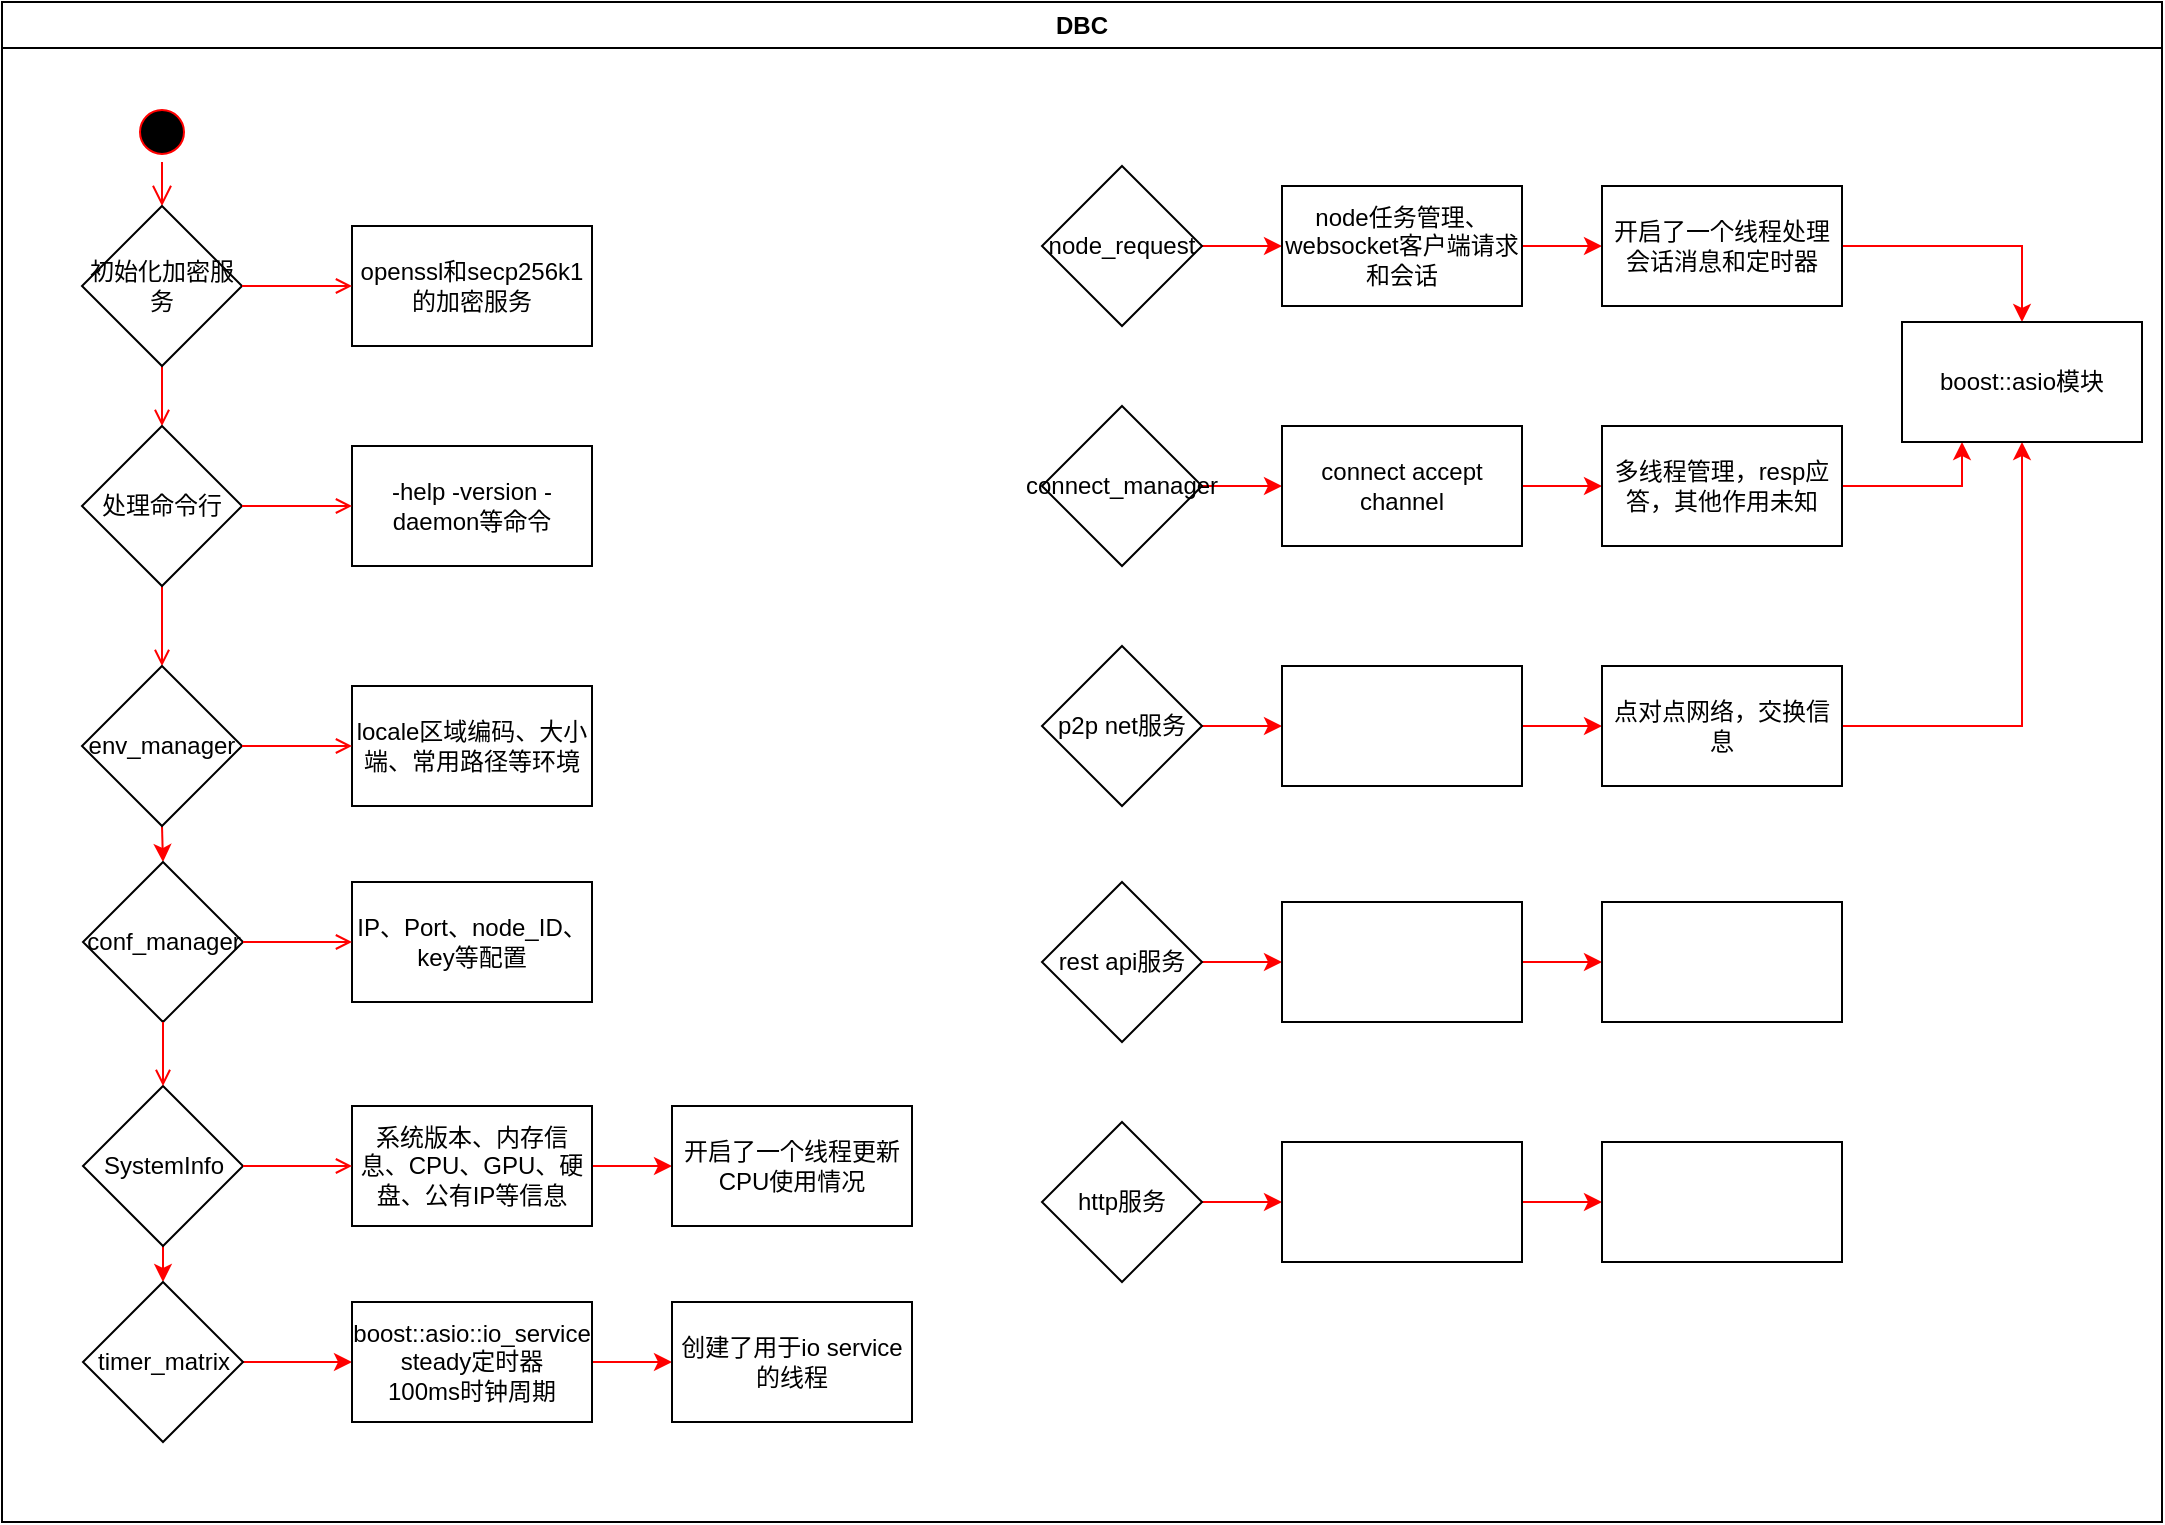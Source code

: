 <mxfile version="15.2.7" type="github">
  <diagram name="Page-1" id="e7e014a7-5840-1c2e-5031-d8a46d1fe8dd">
    <mxGraphModel dx="1355" dy="774" grid="1" gridSize="10" guides="1" tooltips="1" connect="1" arrows="1" fold="1" page="1" pageScale="1" pageWidth="1169" pageHeight="826" background="none" math="0" shadow="0">
      <root>
        <mxCell id="0" />
        <mxCell id="1" parent="0" />
        <mxCell id="2" value="DBC" style="swimlane;whiteSpace=wrap" parent="1" vertex="1">
          <mxGeometry x="40" y="40" width="1080" height="760" as="geometry" />
        </mxCell>
        <mxCell id="5" value="" style="ellipse;shape=startState;fillColor=#000000;strokeColor=#ff0000;" parent="2" vertex="1">
          <mxGeometry x="65" y="50" width="30" height="30" as="geometry" />
        </mxCell>
        <mxCell id="6" value="" style="edgeStyle=elbowEdgeStyle;elbow=horizontal;verticalAlign=bottom;endArrow=open;endSize=8;strokeColor=#FF0000;endFill=1;rounded=0;entryX=0.5;entryY=0;entryDx=0;entryDy=0;" parent="2" source="5" target="j3g2-RbLPYTZvtvbNVoc-41" edge="1">
          <mxGeometry x="65" y="50" as="geometry">
            <mxPoint x="80.5" y="120" as="targetPoint" />
          </mxGeometry>
        </mxCell>
        <mxCell id="9" value="" style="endArrow=open;strokeColor=#FF0000;endFill=1;rounded=0;exitX=0.5;exitY=1;exitDx=0;exitDy=0;entryX=0.5;entryY=0;entryDx=0;entryDy=0;" parent="2" source="j3g2-RbLPYTZvtvbNVoc-41" target="j3g2-RbLPYTZvtvbNVoc-42" edge="1">
          <mxGeometry relative="1" as="geometry">
            <mxPoint x="80" y="170" as="sourcePoint" />
            <mxPoint x="180.5" y="142" as="targetPoint" />
          </mxGeometry>
        </mxCell>
        <mxCell id="11" value="" style="endArrow=open;strokeColor=#FF0000;endFill=1;rounded=0;entryX=0.5;entryY=0;entryDx=0;entryDy=0;exitX=0.5;exitY=1;exitDx=0;exitDy=0;" parent="2" source="j3g2-RbLPYTZvtvbNVoc-42" target="j3g2-RbLPYTZvtvbNVoc-43" edge="1">
          <mxGeometry relative="1" as="geometry">
            <mxPoint x="160.5" y="322" as="sourcePoint" />
            <mxPoint x="80" y="335" as="targetPoint" />
          </mxGeometry>
        </mxCell>
        <mxCell id="j3g2-RbLPYTZvtvbNVoc-41" value="初始化加密服务" style="rhombus;whiteSpace=wrap;html=1;" vertex="1" parent="2">
          <mxGeometry x="40" y="102" width="80" height="80" as="geometry" />
        </mxCell>
        <mxCell id="j3g2-RbLPYTZvtvbNVoc-42" value="处理命令行" style="rhombus;whiteSpace=wrap;html=1;" vertex="1" parent="2">
          <mxGeometry x="40" y="212" width="80" height="80" as="geometry" />
        </mxCell>
        <mxCell id="j3g2-RbLPYTZvtvbNVoc-46" style="edgeStyle=orthogonalEdgeStyle;rounded=0;orthogonalLoop=1;jettySize=auto;html=1;exitX=0.5;exitY=1;exitDx=0;exitDy=0;entryX=0.5;entryY=0;entryDx=0;entryDy=0;strokeColor=#FF0000;" edge="1" parent="2" source="j3g2-RbLPYTZvtvbNVoc-43" target="j3g2-RbLPYTZvtvbNVoc-44">
          <mxGeometry relative="1" as="geometry" />
        </mxCell>
        <mxCell id="j3g2-RbLPYTZvtvbNVoc-43" value="env_manager" style="rhombus;whiteSpace=wrap;html=1;" vertex="1" parent="2">
          <mxGeometry x="40" y="332" width="80" height="80" as="geometry" />
        </mxCell>
        <mxCell id="j3g2-RbLPYTZvtvbNVoc-44" value="conf_manager" style="rhombus;whiteSpace=wrap;html=1;" vertex="1" parent="2">
          <mxGeometry x="40.5" y="430" width="80" height="80" as="geometry" />
        </mxCell>
        <mxCell id="j3g2-RbLPYTZvtvbNVoc-63" style="edgeStyle=orthogonalEdgeStyle;rounded=0;orthogonalLoop=1;jettySize=auto;html=1;exitX=0.5;exitY=1;exitDx=0;exitDy=0;entryX=0.5;entryY=0;entryDx=0;entryDy=0;strokeColor=#FF0000;" edge="1" parent="2" source="j3g2-RbLPYTZvtvbNVoc-48" target="j3g2-RbLPYTZvtvbNVoc-62">
          <mxGeometry relative="1" as="geometry" />
        </mxCell>
        <mxCell id="j3g2-RbLPYTZvtvbNVoc-48" value="SystemInfo" style="rhombus;whiteSpace=wrap;html=1;" vertex="1" parent="2">
          <mxGeometry x="40.5" y="542" width="80" height="80" as="geometry" />
        </mxCell>
        <mxCell id="j3g2-RbLPYTZvtvbNVoc-50" value="" style="endArrow=open;strokeColor=#FF0000;endFill=1;rounded=0;entryX=0.5;entryY=0;entryDx=0;entryDy=0;exitX=0.5;exitY=1;exitDx=0;exitDy=0;" edge="1" parent="2" source="j3g2-RbLPYTZvtvbNVoc-44" target="j3g2-RbLPYTZvtvbNVoc-48">
          <mxGeometry relative="1" as="geometry">
            <mxPoint x="90" y="302" as="sourcePoint" />
            <mxPoint x="90" y="342" as="targetPoint" />
          </mxGeometry>
        </mxCell>
        <mxCell id="j3g2-RbLPYTZvtvbNVoc-51" value="openssl和secp256k1的加密服务" style="rounded=0;whiteSpace=wrap;html=1;" vertex="1" parent="2">
          <mxGeometry x="175" y="112" width="120" height="60" as="geometry" />
        </mxCell>
        <mxCell id="20" value="" style="endArrow=open;strokeColor=#FF0000;endFill=1;rounded=0;exitX=1;exitY=0.5;exitDx=0;exitDy=0;entryX=0;entryY=0.5;entryDx=0;entryDy=0;" parent="2" source="j3g2-RbLPYTZvtvbNVoc-41" target="j3g2-RbLPYTZvtvbNVoc-51" edge="1">
          <mxGeometry relative="1" as="geometry">
            <mxPoint x="259.5" y="448" as="sourcePoint" />
            <mxPoint x="389.5" y="448" as="targetPoint" />
          </mxGeometry>
        </mxCell>
        <mxCell id="j3g2-RbLPYTZvtvbNVoc-52" value="-help -version -daemon等命令" style="rounded=0;whiteSpace=wrap;html=1;" vertex="1" parent="2">
          <mxGeometry x="175" y="222" width="120" height="60" as="geometry" />
        </mxCell>
        <mxCell id="j3g2-RbLPYTZvtvbNVoc-53" value="" style="endArrow=open;strokeColor=#FF0000;endFill=1;rounded=0;exitX=1;exitY=0.5;exitDx=0;exitDy=0;entryX=0;entryY=0.5;entryDx=0;entryDy=0;" edge="1" parent="2" source="j3g2-RbLPYTZvtvbNVoc-42" target="j3g2-RbLPYTZvtvbNVoc-52">
          <mxGeometry relative="1" as="geometry">
            <mxPoint x="130" y="152" as="sourcePoint" />
            <mxPoint x="295" y="152" as="targetPoint" />
          </mxGeometry>
        </mxCell>
        <mxCell id="j3g2-RbLPYTZvtvbNVoc-54" value="locale区域编码、大小端、常用路径等环境" style="rounded=0;whiteSpace=wrap;html=1;" vertex="1" parent="2">
          <mxGeometry x="175" y="342" width="120" height="60" as="geometry" />
        </mxCell>
        <mxCell id="j3g2-RbLPYTZvtvbNVoc-55" value="" style="endArrow=open;strokeColor=#FF0000;endFill=1;rounded=0;exitX=1;exitY=0.5;exitDx=0;exitDy=0;entryX=0;entryY=0.5;entryDx=0;entryDy=0;" edge="1" parent="2" source="j3g2-RbLPYTZvtvbNVoc-43" target="j3g2-RbLPYTZvtvbNVoc-54">
          <mxGeometry relative="1" as="geometry">
            <mxPoint x="130" y="262" as="sourcePoint" />
            <mxPoint x="295" y="262" as="targetPoint" />
          </mxGeometry>
        </mxCell>
        <mxCell id="j3g2-RbLPYTZvtvbNVoc-56" value="IP、Port、node_ID、key等配置" style="rounded=0;whiteSpace=wrap;html=1;" vertex="1" parent="2">
          <mxGeometry x="175" y="440" width="120" height="60" as="geometry" />
        </mxCell>
        <mxCell id="j3g2-RbLPYTZvtvbNVoc-57" value="" style="endArrow=open;strokeColor=#FF0000;endFill=1;rounded=0;exitX=1;exitY=0.5;exitDx=0;exitDy=0;entryX=0;entryY=0.5;entryDx=0;entryDy=0;" edge="1" parent="2" source="j3g2-RbLPYTZvtvbNVoc-44" target="j3g2-RbLPYTZvtvbNVoc-56">
          <mxGeometry relative="1" as="geometry">
            <mxPoint x="130" y="382" as="sourcePoint" />
            <mxPoint x="295" y="382" as="targetPoint" />
          </mxGeometry>
        </mxCell>
        <mxCell id="j3g2-RbLPYTZvtvbNVoc-66" style="edgeStyle=orthogonalEdgeStyle;rounded=0;orthogonalLoop=1;jettySize=auto;html=1;exitX=1;exitY=0.5;exitDx=0;exitDy=0;entryX=0;entryY=0.5;entryDx=0;entryDy=0;strokeColor=#FF0000;" edge="1" parent="2" source="j3g2-RbLPYTZvtvbNVoc-58" target="j3g2-RbLPYTZvtvbNVoc-60">
          <mxGeometry relative="1" as="geometry" />
        </mxCell>
        <mxCell id="j3g2-RbLPYTZvtvbNVoc-58" value="系统版本、内存信息、CPU、GPU、硬盘、公有IP等信息" style="rounded=0;whiteSpace=wrap;html=1;" vertex="1" parent="2">
          <mxGeometry x="175" y="552" width="120" height="60" as="geometry" />
        </mxCell>
        <mxCell id="j3g2-RbLPYTZvtvbNVoc-60" value="开启了一个线程更新CPU使用情况" style="rounded=0;whiteSpace=wrap;html=1;" vertex="1" parent="2">
          <mxGeometry x="335" y="552" width="120" height="60" as="geometry" />
        </mxCell>
        <mxCell id="j3g2-RbLPYTZvtvbNVoc-65" style="edgeStyle=orthogonalEdgeStyle;rounded=0;orthogonalLoop=1;jettySize=auto;html=1;exitX=1;exitY=0.5;exitDx=0;exitDy=0;strokeColor=#FF0000;" edge="1" parent="2" source="j3g2-RbLPYTZvtvbNVoc-62" target="j3g2-RbLPYTZvtvbNVoc-64">
          <mxGeometry relative="1" as="geometry" />
        </mxCell>
        <mxCell id="j3g2-RbLPYTZvtvbNVoc-62" value="timer_matrix" style="rhombus;whiteSpace=wrap;html=1;" vertex="1" parent="2">
          <mxGeometry x="40.5" y="640" width="80" height="80" as="geometry" />
        </mxCell>
        <mxCell id="j3g2-RbLPYTZvtvbNVoc-68" style="edgeStyle=orthogonalEdgeStyle;rounded=0;orthogonalLoop=1;jettySize=auto;html=1;exitX=1;exitY=0.5;exitDx=0;exitDy=0;entryX=0;entryY=0.5;entryDx=0;entryDy=0;strokeColor=#FF0000;" edge="1" parent="2" source="j3g2-RbLPYTZvtvbNVoc-64" target="j3g2-RbLPYTZvtvbNVoc-67">
          <mxGeometry relative="1" as="geometry" />
        </mxCell>
        <mxCell id="j3g2-RbLPYTZvtvbNVoc-64" value="boost::asio::io_service&lt;br&gt;steady定时器&lt;br&gt;100ms时钟周期" style="rounded=0;whiteSpace=wrap;html=1;" vertex="1" parent="2">
          <mxGeometry x="175" y="650" width="120" height="60" as="geometry" />
        </mxCell>
        <mxCell id="j3g2-RbLPYTZvtvbNVoc-67" value="创建了用于io service的线程" style="rounded=0;whiteSpace=wrap;html=1;" vertex="1" parent="2">
          <mxGeometry x="335" y="650" width="120" height="60" as="geometry" />
        </mxCell>
        <mxCell id="j3g2-RbLPYTZvtvbNVoc-71" style="edgeStyle=orthogonalEdgeStyle;rounded=0;orthogonalLoop=1;jettySize=auto;html=1;exitX=1;exitY=0.5;exitDx=0;exitDy=0;strokeColor=#FF0000;" edge="1" parent="2" source="j3g2-RbLPYTZvtvbNVoc-69" target="j3g2-RbLPYTZvtvbNVoc-70">
          <mxGeometry relative="1" as="geometry" />
        </mxCell>
        <mxCell id="j3g2-RbLPYTZvtvbNVoc-69" value="node_request" style="rhombus;whiteSpace=wrap;html=1;" vertex="1" parent="2">
          <mxGeometry x="520" y="82" width="80" height="80" as="geometry" />
        </mxCell>
        <mxCell id="j3g2-RbLPYTZvtvbNVoc-75" style="edgeStyle=orthogonalEdgeStyle;rounded=0;orthogonalLoop=1;jettySize=auto;html=1;exitX=1;exitY=0.5;exitDx=0;exitDy=0;entryX=0;entryY=0.5;entryDx=0;entryDy=0;strokeColor=#FF0000;" edge="1" parent="2" source="j3g2-RbLPYTZvtvbNVoc-70" target="j3g2-RbLPYTZvtvbNVoc-74">
          <mxGeometry relative="1" as="geometry" />
        </mxCell>
        <mxCell id="j3g2-RbLPYTZvtvbNVoc-70" value="node任务管理、websocket客户端请求和会话" style="rounded=0;whiteSpace=wrap;html=1;" vertex="1" parent="2">
          <mxGeometry x="640" y="92" width="120" height="60" as="geometry" />
        </mxCell>
        <mxCell id="j3g2-RbLPYTZvtvbNVoc-86" style="edgeStyle=orthogonalEdgeStyle;rounded=0;orthogonalLoop=1;jettySize=auto;html=1;exitX=1;exitY=0.5;exitDx=0;exitDy=0;strokeColor=#FF0000;" edge="1" parent="2" source="j3g2-RbLPYTZvtvbNVoc-72" target="j3g2-RbLPYTZvtvbNVoc-76">
          <mxGeometry relative="1" as="geometry" />
        </mxCell>
        <mxCell id="j3g2-RbLPYTZvtvbNVoc-72" value="connect_manager" style="rhombus;whiteSpace=wrap;html=1;" vertex="1" parent="2">
          <mxGeometry x="520" y="202" width="80" height="80" as="geometry" />
        </mxCell>
        <mxCell id="j3g2-RbLPYTZvtvbNVoc-88" style="edgeStyle=orthogonalEdgeStyle;rounded=0;orthogonalLoop=1;jettySize=auto;html=1;exitX=1;exitY=0.5;exitDx=0;exitDy=0;entryX=0;entryY=0.5;entryDx=0;entryDy=0;strokeColor=#FF0000;" edge="1" parent="2" source="j3g2-RbLPYTZvtvbNVoc-73" target="j3g2-RbLPYTZvtvbNVoc-78">
          <mxGeometry relative="1" as="geometry" />
        </mxCell>
        <mxCell id="j3g2-RbLPYTZvtvbNVoc-73" value="p2p net服务" style="rhombus;whiteSpace=wrap;html=1;" vertex="1" parent="2">
          <mxGeometry x="520" y="322" width="80" height="80" as="geometry" />
        </mxCell>
        <mxCell id="j3g2-RbLPYTZvtvbNVoc-95" style="edgeStyle=orthogonalEdgeStyle;rounded=0;orthogonalLoop=1;jettySize=auto;html=1;exitX=1;exitY=0.5;exitDx=0;exitDy=0;entryX=0.5;entryY=0;entryDx=0;entryDy=0;strokeColor=#FF0000;" edge="1" parent="2" source="j3g2-RbLPYTZvtvbNVoc-74" target="j3g2-RbLPYTZvtvbNVoc-94">
          <mxGeometry relative="1" as="geometry" />
        </mxCell>
        <mxCell id="j3g2-RbLPYTZvtvbNVoc-74" value="开启了一个线程处理会话消息和定时器" style="rounded=0;whiteSpace=wrap;html=1;" vertex="1" parent="2">
          <mxGeometry x="800" y="92" width="120" height="60" as="geometry" />
        </mxCell>
        <mxCell id="j3g2-RbLPYTZvtvbNVoc-87" style="edgeStyle=orthogonalEdgeStyle;rounded=0;orthogonalLoop=1;jettySize=auto;html=1;exitX=1;exitY=0.5;exitDx=0;exitDy=0;strokeColor=#FF0000;" edge="1" parent="2" source="j3g2-RbLPYTZvtvbNVoc-76" target="j3g2-RbLPYTZvtvbNVoc-77">
          <mxGeometry relative="1" as="geometry" />
        </mxCell>
        <mxCell id="j3g2-RbLPYTZvtvbNVoc-76" value="connect accept channel" style="rounded=0;whiteSpace=wrap;html=1;" vertex="1" parent="2">
          <mxGeometry x="640" y="212" width="120" height="60" as="geometry" />
        </mxCell>
        <mxCell id="j3g2-RbLPYTZvtvbNVoc-96" style="edgeStyle=orthogonalEdgeStyle;rounded=0;orthogonalLoop=1;jettySize=auto;html=1;exitX=1;exitY=0.5;exitDx=0;exitDy=0;entryX=0.25;entryY=1;entryDx=0;entryDy=0;strokeColor=#FF0000;" edge="1" parent="2" source="j3g2-RbLPYTZvtvbNVoc-77" target="j3g2-RbLPYTZvtvbNVoc-94">
          <mxGeometry relative="1" as="geometry" />
        </mxCell>
        <mxCell id="j3g2-RbLPYTZvtvbNVoc-77" value="多线程管理，resp应答，其他作用未知" style="rounded=0;whiteSpace=wrap;html=1;" vertex="1" parent="2">
          <mxGeometry x="800" y="212" width="120" height="60" as="geometry" />
        </mxCell>
        <mxCell id="j3g2-RbLPYTZvtvbNVoc-89" style="edgeStyle=orthogonalEdgeStyle;rounded=0;orthogonalLoop=1;jettySize=auto;html=1;exitX=1;exitY=0.5;exitDx=0;exitDy=0;strokeColor=#FF0000;" edge="1" parent="2" source="j3g2-RbLPYTZvtvbNVoc-78" target="j3g2-RbLPYTZvtvbNVoc-79">
          <mxGeometry relative="1" as="geometry" />
        </mxCell>
        <mxCell id="j3g2-RbLPYTZvtvbNVoc-78" value="" style="rounded=0;whiteSpace=wrap;html=1;" vertex="1" parent="2">
          <mxGeometry x="640" y="332" width="120" height="60" as="geometry" />
        </mxCell>
        <mxCell id="j3g2-RbLPYTZvtvbNVoc-97" style="edgeStyle=orthogonalEdgeStyle;rounded=0;orthogonalLoop=1;jettySize=auto;html=1;exitX=1;exitY=0.5;exitDx=0;exitDy=0;strokeColor=#FF0000;entryX=0.5;entryY=1;entryDx=0;entryDy=0;" edge="1" parent="2" source="j3g2-RbLPYTZvtvbNVoc-79" target="j3g2-RbLPYTZvtvbNVoc-94">
          <mxGeometry relative="1" as="geometry">
            <mxPoint x="1040" y="310" as="targetPoint" />
          </mxGeometry>
        </mxCell>
        <mxCell id="j3g2-RbLPYTZvtvbNVoc-79" value="点对点网络，交换信息" style="rounded=0;whiteSpace=wrap;html=1;" vertex="1" parent="2">
          <mxGeometry x="800" y="332" width="120" height="60" as="geometry" />
        </mxCell>
        <mxCell id="j3g2-RbLPYTZvtvbNVoc-90" style="edgeStyle=orthogonalEdgeStyle;rounded=0;orthogonalLoop=1;jettySize=auto;html=1;exitX=1;exitY=0.5;exitDx=0;exitDy=0;strokeColor=#FF0000;" edge="1" parent="2" source="j3g2-RbLPYTZvtvbNVoc-80" target="j3g2-RbLPYTZvtvbNVoc-82">
          <mxGeometry relative="1" as="geometry" />
        </mxCell>
        <mxCell id="j3g2-RbLPYTZvtvbNVoc-80" value="rest api服务" style="rhombus;whiteSpace=wrap;html=1;" vertex="1" parent="2">
          <mxGeometry x="520" y="440" width="80" height="80" as="geometry" />
        </mxCell>
        <mxCell id="j3g2-RbLPYTZvtvbNVoc-92" style="edgeStyle=orthogonalEdgeStyle;rounded=0;orthogonalLoop=1;jettySize=auto;html=1;exitX=1;exitY=0.5;exitDx=0;exitDy=0;entryX=0;entryY=0.5;entryDx=0;entryDy=0;strokeColor=#FF0000;" edge="1" parent="2" source="j3g2-RbLPYTZvtvbNVoc-81" target="j3g2-RbLPYTZvtvbNVoc-84">
          <mxGeometry relative="1" as="geometry" />
        </mxCell>
        <mxCell id="j3g2-RbLPYTZvtvbNVoc-81" value="http服务" style="rhombus;whiteSpace=wrap;html=1;" vertex="1" parent="2">
          <mxGeometry x="520" y="560" width="80" height="80" as="geometry" />
        </mxCell>
        <mxCell id="j3g2-RbLPYTZvtvbNVoc-91" style="edgeStyle=orthogonalEdgeStyle;rounded=0;orthogonalLoop=1;jettySize=auto;html=1;exitX=1;exitY=0.5;exitDx=0;exitDy=0;entryX=0;entryY=0.5;entryDx=0;entryDy=0;strokeColor=#FF0000;" edge="1" parent="2" source="j3g2-RbLPYTZvtvbNVoc-82" target="j3g2-RbLPYTZvtvbNVoc-83">
          <mxGeometry relative="1" as="geometry" />
        </mxCell>
        <mxCell id="j3g2-RbLPYTZvtvbNVoc-82" value="" style="rounded=0;whiteSpace=wrap;html=1;" vertex="1" parent="2">
          <mxGeometry x="640" y="450" width="120" height="60" as="geometry" />
        </mxCell>
        <mxCell id="j3g2-RbLPYTZvtvbNVoc-83" value="" style="rounded=0;whiteSpace=wrap;html=1;" vertex="1" parent="2">
          <mxGeometry x="800" y="450" width="120" height="60" as="geometry" />
        </mxCell>
        <mxCell id="j3g2-RbLPYTZvtvbNVoc-93" style="edgeStyle=orthogonalEdgeStyle;rounded=0;orthogonalLoop=1;jettySize=auto;html=1;exitX=1;exitY=0.5;exitDx=0;exitDy=0;strokeColor=#FF0000;" edge="1" parent="2" source="j3g2-RbLPYTZvtvbNVoc-84" target="j3g2-RbLPYTZvtvbNVoc-85">
          <mxGeometry relative="1" as="geometry" />
        </mxCell>
        <mxCell id="j3g2-RbLPYTZvtvbNVoc-84" value="" style="rounded=0;whiteSpace=wrap;html=1;" vertex="1" parent="2">
          <mxGeometry x="640" y="570" width="120" height="60" as="geometry" />
        </mxCell>
        <mxCell id="j3g2-RbLPYTZvtvbNVoc-85" value="" style="rounded=0;whiteSpace=wrap;html=1;" vertex="1" parent="2">
          <mxGeometry x="800" y="570" width="120" height="60" as="geometry" />
        </mxCell>
        <mxCell id="j3g2-RbLPYTZvtvbNVoc-94" value="boost::asio模块" style="rounded=0;whiteSpace=wrap;html=1;" vertex="1" parent="2">
          <mxGeometry x="950" y="160" width="120" height="60" as="geometry" />
        </mxCell>
        <mxCell id="j3g2-RbLPYTZvtvbNVoc-59" value="" style="endArrow=open;strokeColor=#FF0000;endFill=1;rounded=0;exitX=1;exitY=0.5;exitDx=0;exitDy=0;" edge="1" parent="1" source="j3g2-RbLPYTZvtvbNVoc-48">
          <mxGeometry relative="1" as="geometry">
            <mxPoint x="170.5" y="520" as="sourcePoint" />
            <mxPoint x="215" y="622" as="targetPoint" />
          </mxGeometry>
        </mxCell>
      </root>
    </mxGraphModel>
  </diagram>
</mxfile>
